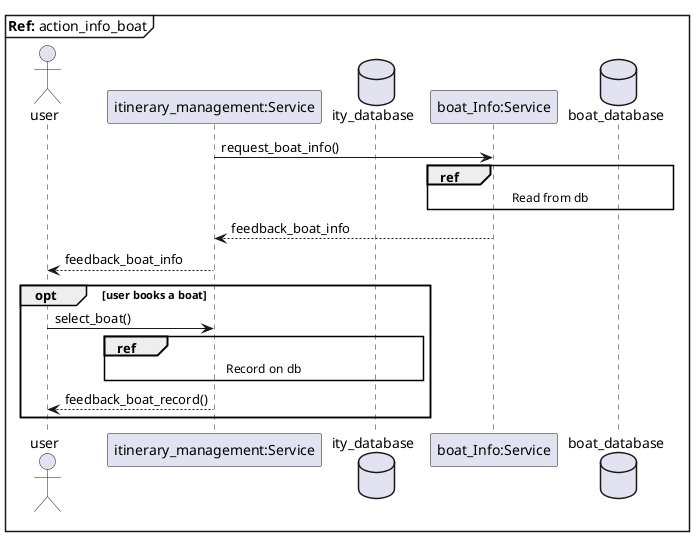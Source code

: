 @startuml ref_boat
mainframe **Ref:** action_info_boat
actor user
participant "itinerary_management:Service" as ity
database ity_database as ity_db

participant "boat_Info:Service" as  boat
database boat_database as  boat_db

ity -> boat : request_boat_info()
    ref over boat,boat_db
        Read from db
    end ref

ity <-- boat : feedback_boat_info
user <-- ity : feedback_boat_info

opt user books a boat
    user -> ity : select_boat()
    ref over ity,ity_db 
        Record on db
    end ref
    user <-- ity : feedback_boat_record()
end

@enduml